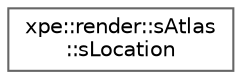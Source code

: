 digraph "Graphical Class Hierarchy"
{
 // LATEX_PDF_SIZE
  bgcolor="transparent";
  edge [fontname=Helvetica,fontsize=10,labelfontname=Helvetica,labelfontsize=10];
  node [fontname=Helvetica,fontsize=10,shape=box,height=0.2,width=0.4];
  rankdir="LR";
  Node0 [id="Node000000",label="xpe::render::sAtlas\l::sLocation",height=0.2,width=0.4,color="grey40", fillcolor="white", style="filled",URL="$structxpe_1_1render_1_1s_atlas_1_1s_location.html",tooltip=" "];
}
